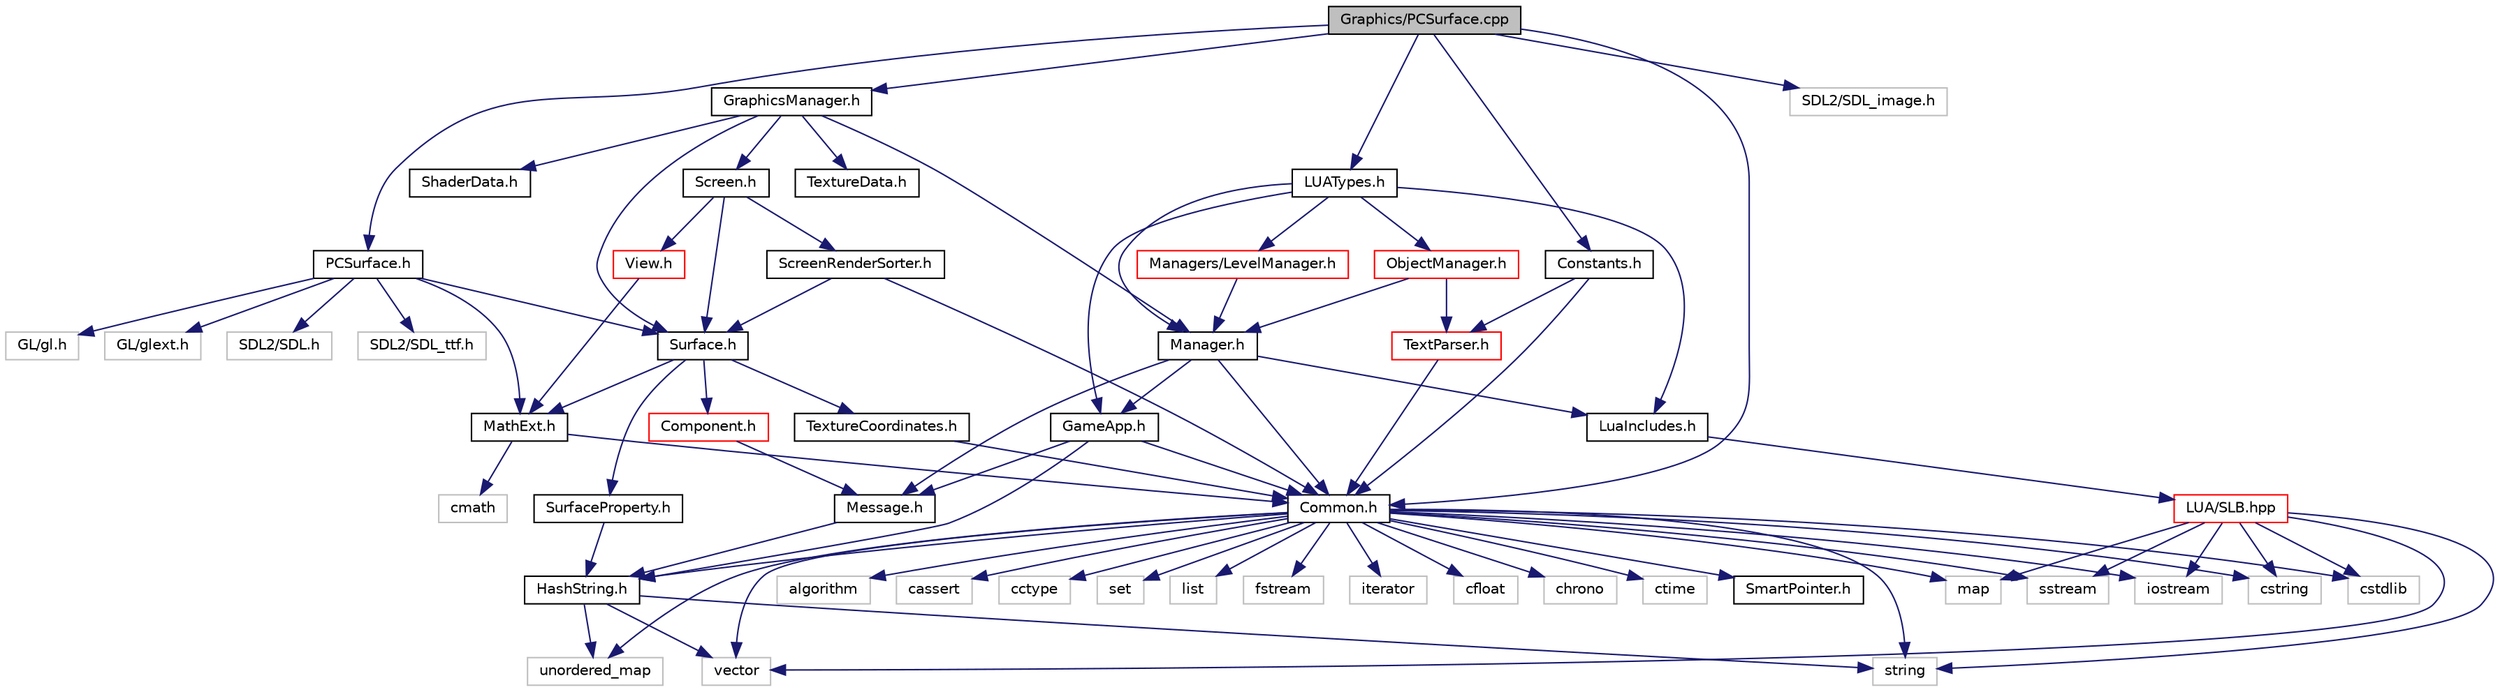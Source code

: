 digraph "Graphics/PCSurface.cpp"
{
  edge [fontname="Helvetica",fontsize="10",labelfontname="Helvetica",labelfontsize="10"];
  node [fontname="Helvetica",fontsize="10",shape=record];
  Node1 [label="Graphics/PCSurface.cpp",height=0.2,width=0.4,color="black", fillcolor="grey75", style="filled", fontcolor="black"];
  Node1 -> Node2 [color="midnightblue",fontsize="10",style="solid"];
  Node2 [label="PCSurface.h",height=0.2,width=0.4,color="black", fillcolor="white", style="filled",URL="$PCSurface_8h.html"];
  Node2 -> Node3 [color="midnightblue",fontsize="10",style="solid"];
  Node3 [label="GL/gl.h",height=0.2,width=0.4,color="grey75", fillcolor="white", style="filled"];
  Node2 -> Node4 [color="midnightblue",fontsize="10",style="solid"];
  Node4 [label="GL/glext.h",height=0.2,width=0.4,color="grey75", fillcolor="white", style="filled"];
  Node2 -> Node5 [color="midnightblue",fontsize="10",style="solid"];
  Node5 [label="SDL2/SDL.h",height=0.2,width=0.4,color="grey75", fillcolor="white", style="filled"];
  Node2 -> Node6 [color="midnightblue",fontsize="10",style="solid"];
  Node6 [label="SDL2/SDL_ttf.h",height=0.2,width=0.4,color="grey75", fillcolor="white", style="filled"];
  Node2 -> Node7 [color="midnightblue",fontsize="10",style="solid"];
  Node7 [label="Surface.h",height=0.2,width=0.4,color="black", fillcolor="white", style="filled",URL="$Surface_8h.html"];
  Node7 -> Node8 [color="midnightblue",fontsize="10",style="solid"];
  Node8 [label="Component.h",height=0.2,width=0.4,color="red", fillcolor="white", style="filled",URL="$Component_8h.html"];
  Node8 -> Node9 [color="midnightblue",fontsize="10",style="solid"];
  Node9 [label="Message.h",height=0.2,width=0.4,color="black", fillcolor="white", style="filled",URL="$Message_8h.html"];
  Node9 -> Node10 [color="midnightblue",fontsize="10",style="solid"];
  Node10 [label="HashString.h",height=0.2,width=0.4,color="black", fillcolor="white", style="filled",URL="$HashString_8h.html"];
  Node10 -> Node11 [color="midnightblue",fontsize="10",style="solid"];
  Node11 [label="string",height=0.2,width=0.4,color="grey75", fillcolor="white", style="filled"];
  Node10 -> Node12 [color="midnightblue",fontsize="10",style="solid"];
  Node12 [label="vector",height=0.2,width=0.4,color="grey75", fillcolor="white", style="filled"];
  Node10 -> Node13 [color="midnightblue",fontsize="10",style="solid"];
  Node13 [label="unordered_map",height=0.2,width=0.4,color="grey75", fillcolor="white", style="filled"];
  Node7 -> Node14 [color="midnightblue",fontsize="10",style="solid"];
  Node14 [label="TextureCoordinates.h",height=0.2,width=0.4,color="black", fillcolor="white", style="filled",URL="$TextureCoordinates_8h.html"];
  Node14 -> Node15 [color="midnightblue",fontsize="10",style="solid"];
  Node15 [label="Common.h",height=0.2,width=0.4,color="black", fillcolor="white", style="filled",URL="$Common_8h.html"];
  Node15 -> Node16 [color="midnightblue",fontsize="10",style="solid"];
  Node16 [label="algorithm",height=0.2,width=0.4,color="grey75", fillcolor="white", style="filled"];
  Node15 -> Node12 [color="midnightblue",fontsize="10",style="solid"];
  Node15 -> Node11 [color="midnightblue",fontsize="10",style="solid"];
  Node15 -> Node17 [color="midnightblue",fontsize="10",style="solid"];
  Node17 [label="cstring",height=0.2,width=0.4,color="grey75", fillcolor="white", style="filled"];
  Node15 -> Node18 [color="midnightblue",fontsize="10",style="solid"];
  Node18 [label="cassert",height=0.2,width=0.4,color="grey75", fillcolor="white", style="filled"];
  Node15 -> Node19 [color="midnightblue",fontsize="10",style="solid"];
  Node19 [label="cstdlib",height=0.2,width=0.4,color="grey75", fillcolor="white", style="filled"];
  Node15 -> Node20 [color="midnightblue",fontsize="10",style="solid"];
  Node20 [label="cctype",height=0.2,width=0.4,color="grey75", fillcolor="white", style="filled"];
  Node15 -> Node21 [color="midnightblue",fontsize="10",style="solid"];
  Node21 [label="map",height=0.2,width=0.4,color="grey75", fillcolor="white", style="filled"];
  Node15 -> Node22 [color="midnightblue",fontsize="10",style="solid"];
  Node22 [label="set",height=0.2,width=0.4,color="grey75", fillcolor="white", style="filled"];
  Node15 -> Node23 [color="midnightblue",fontsize="10",style="solid"];
  Node23 [label="list",height=0.2,width=0.4,color="grey75", fillcolor="white", style="filled"];
  Node15 -> Node24 [color="midnightblue",fontsize="10",style="solid"];
  Node24 [label="fstream",height=0.2,width=0.4,color="grey75", fillcolor="white", style="filled"];
  Node15 -> Node25 [color="midnightblue",fontsize="10",style="solid"];
  Node25 [label="sstream",height=0.2,width=0.4,color="grey75", fillcolor="white", style="filled"];
  Node15 -> Node26 [color="midnightblue",fontsize="10",style="solid"];
  Node26 [label="iostream",height=0.2,width=0.4,color="grey75", fillcolor="white", style="filled"];
  Node15 -> Node27 [color="midnightblue",fontsize="10",style="solid"];
  Node27 [label="iterator",height=0.2,width=0.4,color="grey75", fillcolor="white", style="filled"];
  Node15 -> Node28 [color="midnightblue",fontsize="10",style="solid"];
  Node28 [label="cfloat",height=0.2,width=0.4,color="grey75", fillcolor="white", style="filled"];
  Node15 -> Node13 [color="midnightblue",fontsize="10",style="solid"];
  Node15 -> Node29 [color="midnightblue",fontsize="10",style="solid"];
  Node29 [label="chrono",height=0.2,width=0.4,color="grey75", fillcolor="white", style="filled"];
  Node15 -> Node30 [color="midnightblue",fontsize="10",style="solid"];
  Node30 [label="ctime",height=0.2,width=0.4,color="grey75", fillcolor="white", style="filled"];
  Node15 -> Node10 [color="midnightblue",fontsize="10",style="solid"];
  Node15 -> Node31 [color="midnightblue",fontsize="10",style="solid"];
  Node31 [label="SmartPointer.h",height=0.2,width=0.4,color="black", fillcolor="white", style="filled",URL="$SmartPointer_8h.html"];
  Node7 -> Node32 [color="midnightblue",fontsize="10",style="solid"];
  Node32 [label="MathExt.h",height=0.2,width=0.4,color="black", fillcolor="white", style="filled",URL="$MathExt_8h.html"];
  Node32 -> Node33 [color="midnightblue",fontsize="10",style="solid"];
  Node33 [label="cmath",height=0.2,width=0.4,color="grey75", fillcolor="white", style="filled"];
  Node32 -> Node15 [color="midnightblue",fontsize="10",style="solid"];
  Node7 -> Node34 [color="midnightblue",fontsize="10",style="solid"];
  Node34 [label="SurfaceProperty.h",height=0.2,width=0.4,color="black", fillcolor="white", style="filled",URL="$SurfaceProperty_8h.html"];
  Node34 -> Node10 [color="midnightblue",fontsize="10",style="solid"];
  Node2 -> Node32 [color="midnightblue",fontsize="10",style="solid"];
  Node1 -> Node15 [color="midnightblue",fontsize="10",style="solid"];
  Node1 -> Node35 [color="midnightblue",fontsize="10",style="solid"];
  Node35 [label="GraphicsManager.h",height=0.2,width=0.4,color="black", fillcolor="white", style="filled",URL="$GraphicsManager_8h.html"];
  Node35 -> Node36 [color="midnightblue",fontsize="10",style="solid"];
  Node36 [label="Manager.h",height=0.2,width=0.4,color="black", fillcolor="white", style="filled",URL="$Manager_8h.html"];
  Node36 -> Node15 [color="midnightblue",fontsize="10",style="solid"];
  Node36 -> Node9 [color="midnightblue",fontsize="10",style="solid"];
  Node36 -> Node37 [color="midnightblue",fontsize="10",style="solid"];
  Node37 [label="GameApp.h",height=0.2,width=0.4,color="black", fillcolor="white", style="filled",URL="$GameApp_8h.html"];
  Node37 -> Node15 [color="midnightblue",fontsize="10",style="solid"];
  Node37 -> Node9 [color="midnightblue",fontsize="10",style="solid"];
  Node37 -> Node10 [color="midnightblue",fontsize="10",style="solid"];
  Node36 -> Node38 [color="midnightblue",fontsize="10",style="solid"];
  Node38 [label="LuaIncludes.h",height=0.2,width=0.4,color="black", fillcolor="white", style="filled",URL="$LuaIncludes_8h.html"];
  Node38 -> Node39 [color="midnightblue",fontsize="10",style="solid"];
  Node39 [label="LUA/SLB.hpp",height=0.2,width=0.4,color="red", fillcolor="white", style="filled",URL="$SLB_8hpp.html"];
  Node39 -> Node17 [color="midnightblue",fontsize="10",style="solid"];
  Node39 -> Node11 [color="midnightblue",fontsize="10",style="solid"];
  Node39 -> Node21 [color="midnightblue",fontsize="10",style="solid"];
  Node39 -> Node25 [color="midnightblue",fontsize="10",style="solid"];
  Node39 -> Node12 [color="midnightblue",fontsize="10",style="solid"];
  Node39 -> Node26 [color="midnightblue",fontsize="10",style="solid"];
  Node39 -> Node19 [color="midnightblue",fontsize="10",style="solid"];
  Node35 -> Node7 [color="midnightblue",fontsize="10",style="solid"];
  Node35 -> Node40 [color="midnightblue",fontsize="10",style="solid"];
  Node40 [label="Screen.h",height=0.2,width=0.4,color="black", fillcolor="white", style="filled",URL="$Screen_8h.html"];
  Node40 -> Node7 [color="midnightblue",fontsize="10",style="solid"];
  Node40 -> Node41 [color="midnightblue",fontsize="10",style="solid"];
  Node41 [label="View.h",height=0.2,width=0.4,color="red", fillcolor="white", style="filled",URL="$View_8h.html"];
  Node41 -> Node32 [color="midnightblue",fontsize="10",style="solid"];
  Node40 -> Node42 [color="midnightblue",fontsize="10",style="solid"];
  Node42 [label="ScreenRenderSorter.h",height=0.2,width=0.4,color="black", fillcolor="white", style="filled",URL="$ScreenRenderSorter_8h.html"];
  Node42 -> Node15 [color="midnightblue",fontsize="10",style="solid"];
  Node42 -> Node7 [color="midnightblue",fontsize="10",style="solid"];
  Node35 -> Node43 [color="midnightblue",fontsize="10",style="solid"];
  Node43 [label="TextureData.h",height=0.2,width=0.4,color="black", fillcolor="white", style="filled",URL="$TextureData_8h.html"];
  Node35 -> Node44 [color="midnightblue",fontsize="10",style="solid"];
  Node44 [label="ShaderData.h",height=0.2,width=0.4,color="black", fillcolor="white", style="filled",URL="$ShaderData_8h.html"];
  Node1 -> Node45 [color="midnightblue",fontsize="10",style="solid"];
  Node45 [label="LUATypes.h",height=0.2,width=0.4,color="black", fillcolor="white", style="filled",URL="$LUATypes_8h.html"];
  Node45 -> Node38 [color="midnightblue",fontsize="10",style="solid"];
  Node45 -> Node37 [color="midnightblue",fontsize="10",style="solid"];
  Node45 -> Node36 [color="midnightblue",fontsize="10",style="solid"];
  Node45 -> Node46 [color="midnightblue",fontsize="10",style="solid"];
  Node46 [label="Managers/LevelManager.h",height=0.2,width=0.4,color="red", fillcolor="white", style="filled",URL="$LevelManager_8h.html"];
  Node46 -> Node36 [color="midnightblue",fontsize="10",style="solid"];
  Node45 -> Node47 [color="midnightblue",fontsize="10",style="solid"];
  Node47 [label="ObjectManager.h",height=0.2,width=0.4,color="red", fillcolor="white", style="filled",URL="$ObjectManager_8h.html"];
  Node47 -> Node36 [color="midnightblue",fontsize="10",style="solid"];
  Node47 -> Node48 [color="midnightblue",fontsize="10",style="solid"];
  Node48 [label="TextParser.h",height=0.2,width=0.4,color="red", fillcolor="white", style="filled",URL="$TextParser_8h.html"];
  Node48 -> Node15 [color="midnightblue",fontsize="10",style="solid"];
  Node1 -> Node49 [color="midnightblue",fontsize="10",style="solid"];
  Node49 [label="Constants.h",height=0.2,width=0.4,color="black", fillcolor="white", style="filled",URL="$Constants_8h.html"];
  Node49 -> Node15 [color="midnightblue",fontsize="10",style="solid"];
  Node49 -> Node48 [color="midnightblue",fontsize="10",style="solid"];
  Node1 -> Node50 [color="midnightblue",fontsize="10",style="solid"];
  Node50 [label="SDL2/SDL_image.h",height=0.2,width=0.4,color="grey75", fillcolor="white", style="filled"];
}
